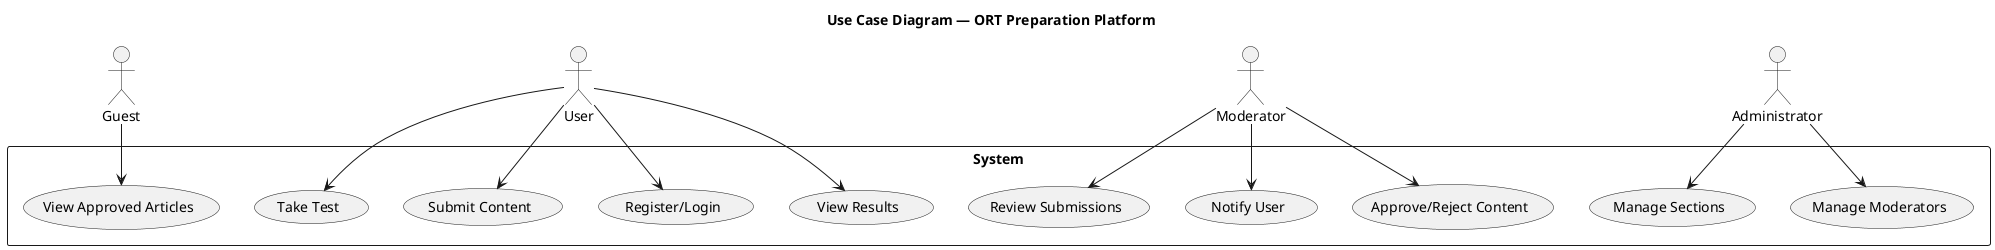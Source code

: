@startuml
title Use Case Diagram — ORT Preparation Platform

actor Guest
actor User
actor Moderator
actor Administrator

rectangle System {
  (View Approved Articles) as VA
  (Register/Login) as RL
  (Submit Content) as SC
  (Take Test) as TT
  (View Results) as VR
  (Review Submissions) as RS
  (Approve/Reject Content) as AR
  (Notify User) as NU
  (Manage Moderators) as MM
  (Manage Sections) as MS
}

Guest --> VA
User --> RL
User --> SC
User --> TT
User --> VR
Moderator --> RS
Moderator --> AR
Moderator --> NU
Administrator --> MM
Administrator --> MS

@enduml
